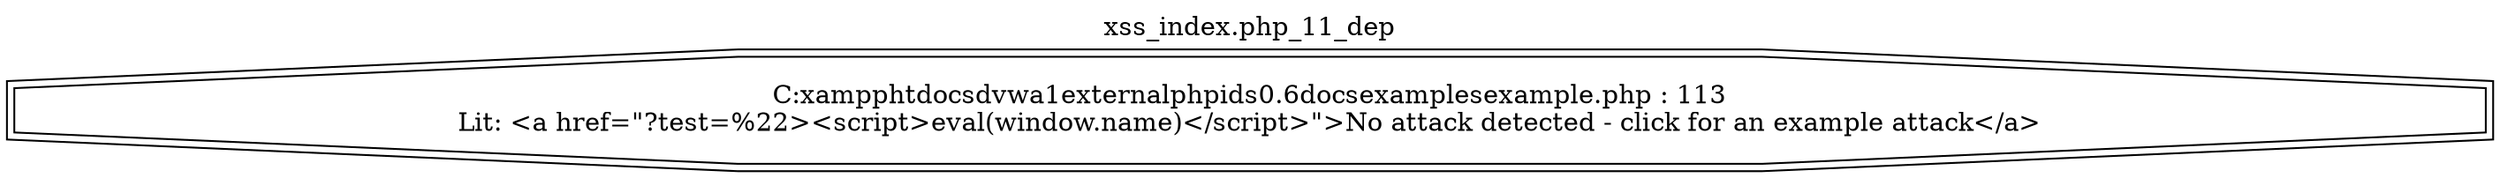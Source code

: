 digraph cfg {
  label="xss_index.php_11_dep";
  labelloc=t;
  n1 [shape=doubleoctagon, label="C:\xampp\htdocs\dvwa1\external\phpids\0.6\docs\examples\example.php : 113\nLit: <a href=\"?test=%22><script>eval(window.name)</script>\">No attack detected - click for an example attack</a>\n"];
}
